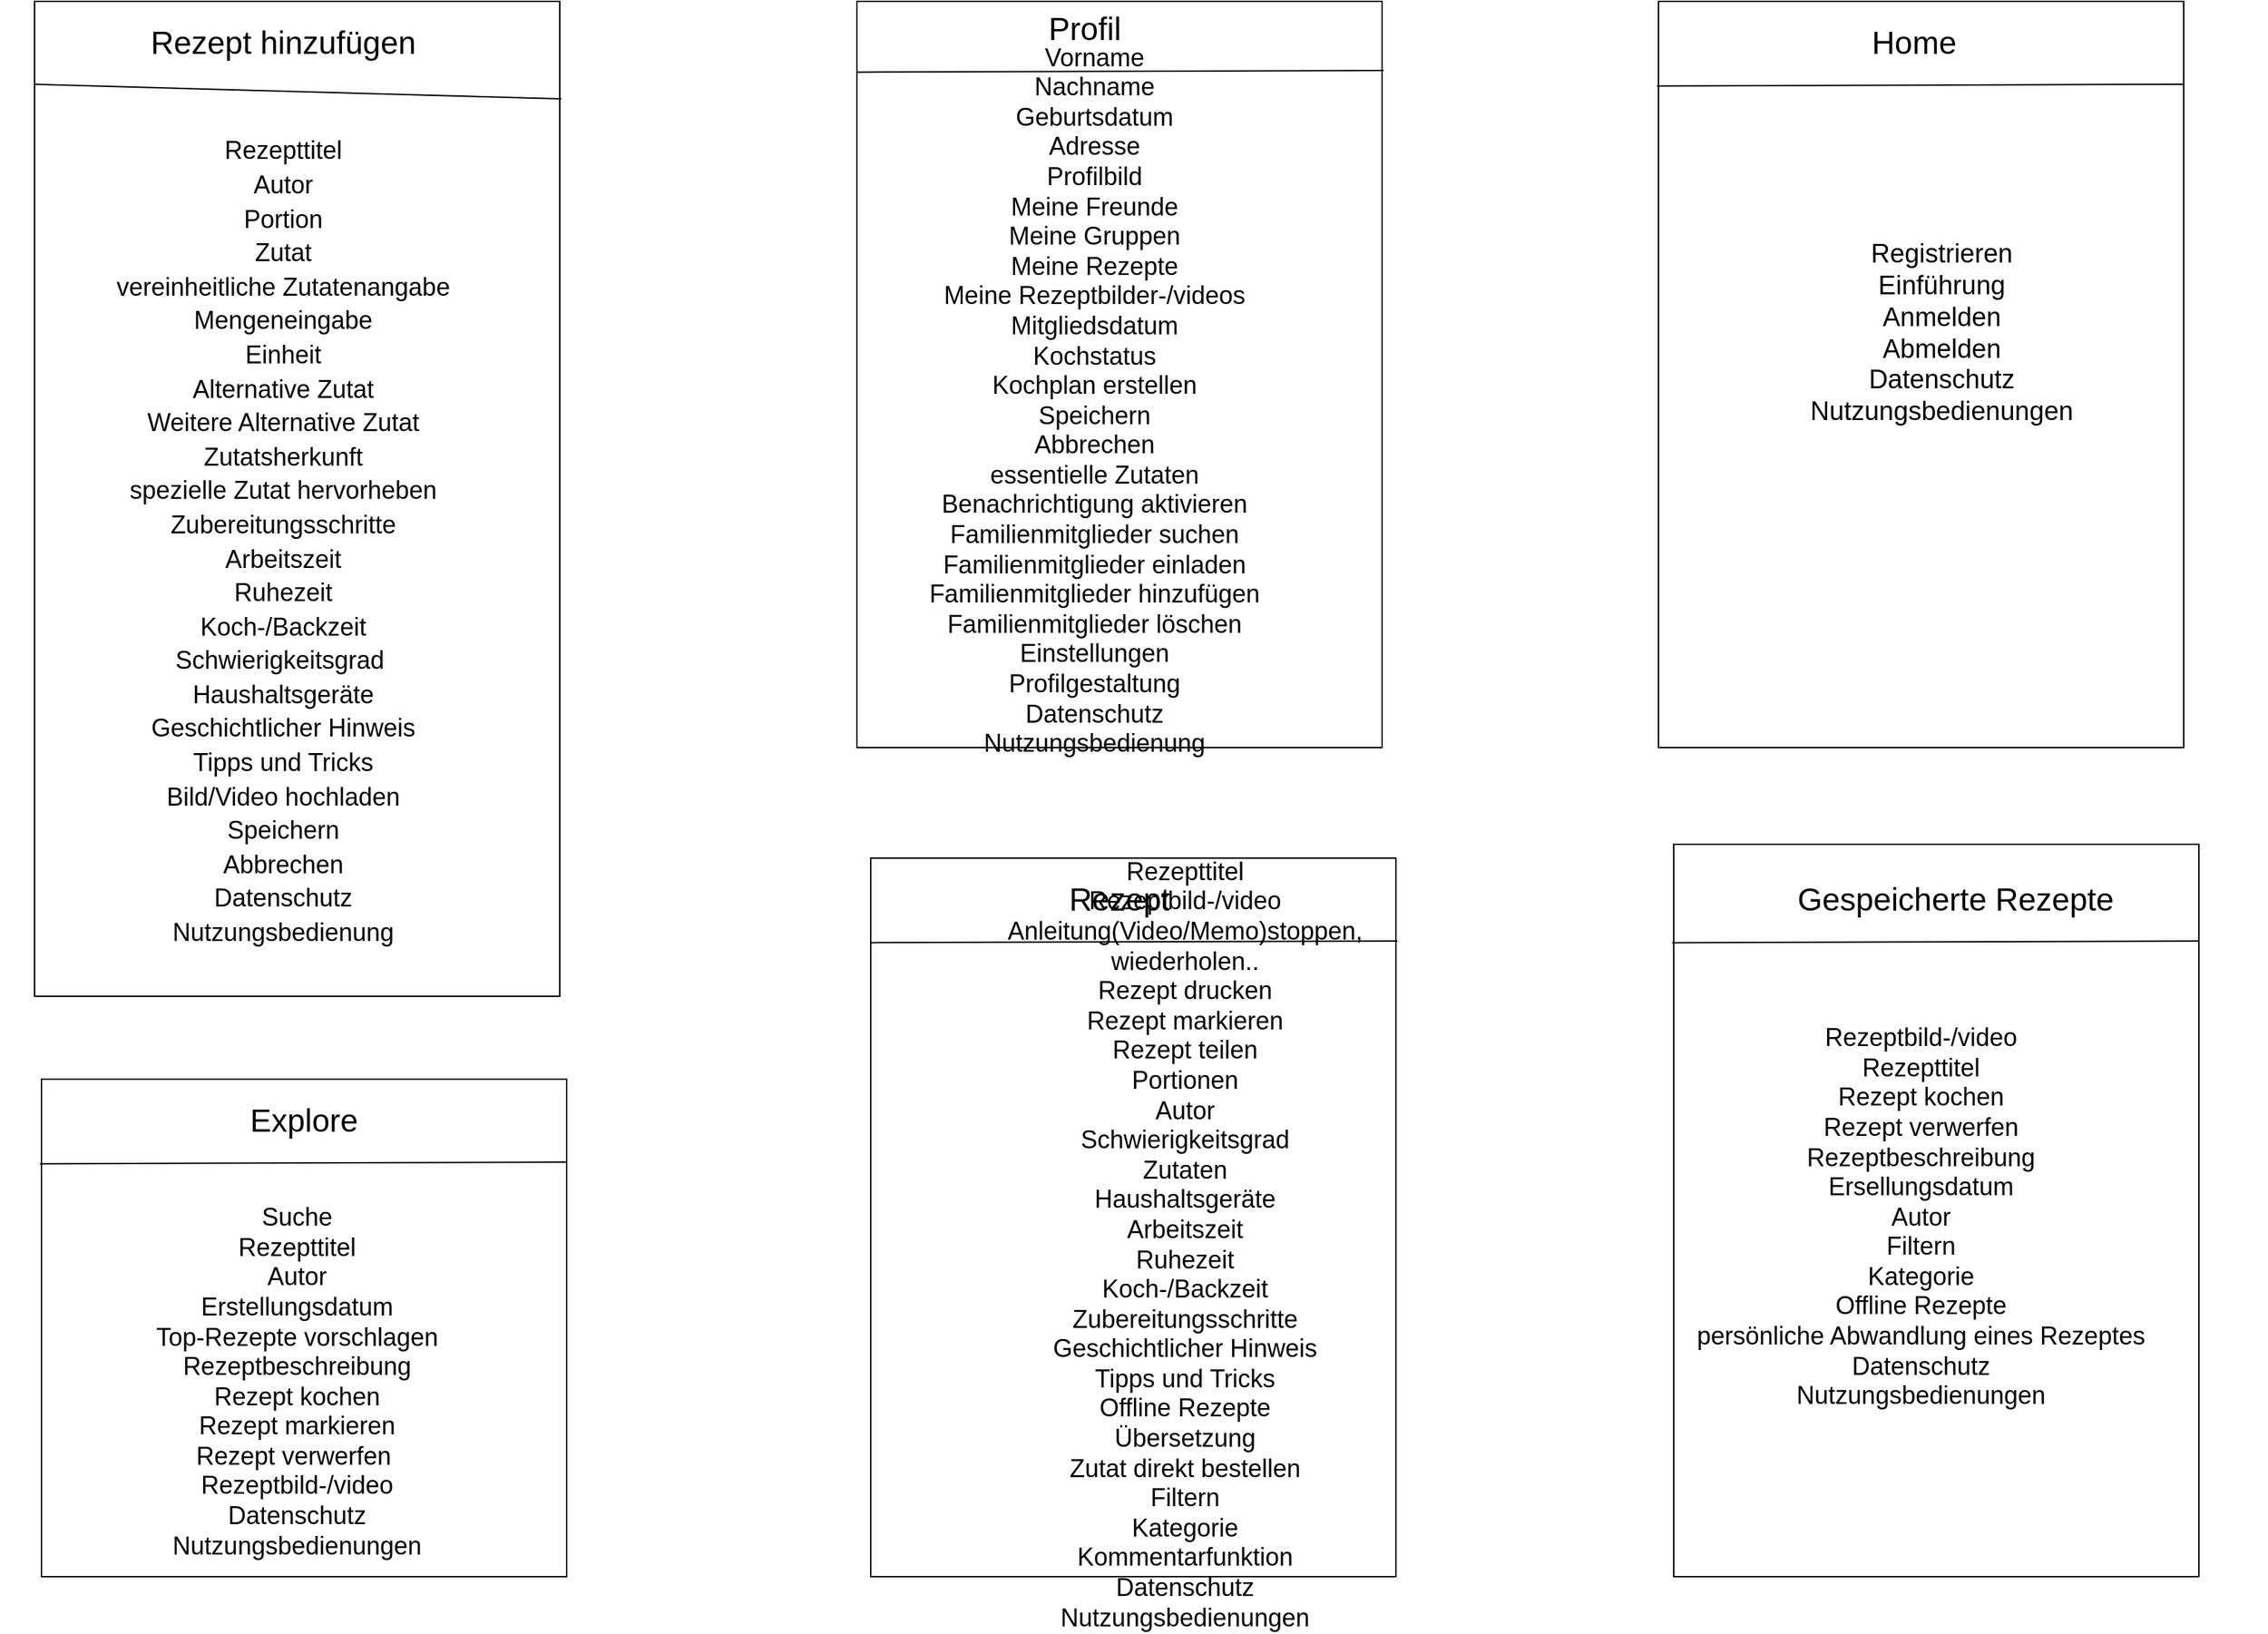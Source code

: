<mxfile version="14.2.5" type="github">
  <diagram id="-CBC_xEpUSiYS634QbAH" name="Page-1">
    <mxGraphModel dx="1892" dy="1290" grid="1" gridSize="10" guides="1" tooltips="1" connect="1" arrows="1" fold="1" page="1" pageScale="1" pageWidth="827" pageHeight="1169" math="0" shadow="0">
      <root>
        <mxCell id="0" />
        <mxCell id="1" parent="0" />
        <mxCell id="fJXJtTNsG8uW6gC0Ecf4-26" value="" style="rounded=0;whiteSpace=wrap;html=1;shadow=0;strokeColor=#000000;fontSize=25;" parent="1" vertex="1">
          <mxGeometry x="55" y="10" width="380" height="720" as="geometry" />
        </mxCell>
        <mxCell id="fJXJtTNsG8uW6gC0Ecf4-30" value="&lt;font style=&quot;font-size: 18px&quot;&gt;Rezepttitel&lt;br&gt;Autor&lt;br&gt;Portion&lt;br&gt;Zutat&lt;br&gt;vereinheitliche Zutatenangabe&lt;br&gt;Mengeneingabe&lt;br&gt;Einheit&lt;br&gt;Alternative Zutat&lt;br&gt;Weitere Alternative Zutat&lt;br&gt;Zutatsherkunft&lt;br&gt;spezielle Zutat hervorheben&lt;br&gt;Zubereitungsschritte&lt;br&gt;Arbeitszeit&lt;br&gt;Ruhezeit&lt;br&gt;Koch-/Backzeit&lt;br&gt;Schwierigkeitsgrad&amp;nbsp;&lt;br&gt;Haushaltsgeräte&lt;br&gt;Geschichtlicher Hinweis&lt;br&gt;Tipps und Tricks&lt;br&gt;Bild/Video hochladen&lt;br&gt;Speichern&lt;br&gt;Abbrechen&lt;br&gt;Datenschutz&lt;br&gt;Nutzungsbedienung&lt;/font&gt;" style="text;html=1;strokeColor=none;fillColor=none;align=center;verticalAlign=middle;whiteSpace=wrap;rounded=0;shadow=0;fontSize=20;" parent="1" vertex="1">
          <mxGeometry x="30" y="390" width="410" height="20" as="geometry" />
        </mxCell>
        <mxCell id="U5SIsRYiuy2qULQXZPos-1" value="" style="rounded=0;whiteSpace=wrap;html=1;shadow=0;strokeColor=#000000;fontSize=25;" vertex="1" parent="1">
          <mxGeometry x="650" y="10" width="380" height="540" as="geometry" />
        </mxCell>
        <mxCell id="U5SIsRYiuy2qULQXZPos-2" value="" style="rounded=0;whiteSpace=wrap;html=1;shadow=0;strokeColor=#000000;fontSize=25;" vertex="1" parent="1">
          <mxGeometry x="1230" y="10" width="380" height="540" as="geometry" />
        </mxCell>
        <mxCell id="U5SIsRYiuy2qULQXZPos-3" value="" style="rounded=0;whiteSpace=wrap;html=1;shadow=0;strokeColor=#000000;fontSize=25;" vertex="1" parent="1">
          <mxGeometry x="1241" y="620" width="380" height="530" as="geometry" />
        </mxCell>
        <mxCell id="U5SIsRYiuy2qULQXZPos-4" value="" style="rounded=0;whiteSpace=wrap;html=1;shadow=0;strokeColor=#000000;fontSize=25;" vertex="1" parent="1">
          <mxGeometry x="660" y="630" width="380" height="520" as="geometry" />
        </mxCell>
        <mxCell id="U5SIsRYiuy2qULQXZPos-5" value="" style="rounded=0;whiteSpace=wrap;html=1;shadow=0;strokeColor=#000000;fontSize=25;" vertex="1" parent="1">
          <mxGeometry x="60" y="790" width="380" height="360" as="geometry" />
        </mxCell>
        <mxCell id="U5SIsRYiuy2qULQXZPos-9" value="" style="endArrow=none;html=1;exitX=1.003;exitY=0.098;exitDx=0;exitDy=0;exitPerimeter=0;" edge="1" parent="1" source="fJXJtTNsG8uW6gC0Ecf4-26">
          <mxGeometry width="50" height="50" relative="1" as="geometry">
            <mxPoint x="275" y="70" as="sourcePoint" />
            <mxPoint x="55" y="70" as="targetPoint" />
          </mxGeometry>
        </mxCell>
        <mxCell id="U5SIsRYiuy2qULQXZPos-10" value="" style="endArrow=none;html=1;exitX=1.003;exitY=0.098;exitDx=0;exitDy=0;exitPerimeter=0;" edge="1" parent="1">
          <mxGeometry width="50" height="50" relative="1" as="geometry">
            <mxPoint x="1031.14" y="60.0" as="sourcePoint" />
            <mxPoint x="650" y="61.2" as="targetPoint" />
          </mxGeometry>
        </mxCell>
        <mxCell id="U5SIsRYiuy2qULQXZPos-11" value="" style="endArrow=none;html=1;exitX=1.003;exitY=0.098;exitDx=0;exitDy=0;exitPerimeter=0;" edge="1" parent="1">
          <mxGeometry width="50" height="50" relative="1" as="geometry">
            <mxPoint x="1610.0" y="70.0" as="sourcePoint" />
            <mxPoint x="1228.86" y="71.2" as="targetPoint" />
          </mxGeometry>
        </mxCell>
        <mxCell id="U5SIsRYiuy2qULQXZPos-12" value="" style="endArrow=none;html=1;exitX=1.003;exitY=0.098;exitDx=0;exitDy=0;exitPerimeter=0;" edge="1" parent="1">
          <mxGeometry width="50" height="50" relative="1" as="geometry">
            <mxPoint x="440.0" y="850" as="sourcePoint" />
            <mxPoint x="58.86" y="851.2" as="targetPoint" />
          </mxGeometry>
        </mxCell>
        <mxCell id="U5SIsRYiuy2qULQXZPos-13" value="" style="endArrow=none;html=1;exitX=1.003;exitY=0.098;exitDx=0;exitDy=0;exitPerimeter=0;" edge="1" parent="1">
          <mxGeometry width="50" height="50" relative="1" as="geometry">
            <mxPoint x="1041.14" y="690" as="sourcePoint" />
            <mxPoint x="660" y="691.2" as="targetPoint" />
          </mxGeometry>
        </mxCell>
        <mxCell id="U5SIsRYiuy2qULQXZPos-14" value="" style="endArrow=none;html=1;exitX=1.003;exitY=0.098;exitDx=0;exitDy=0;exitPerimeter=0;" edge="1" parent="1">
          <mxGeometry width="50" height="50" relative="1" as="geometry">
            <mxPoint x="1621.0" y="690" as="sourcePoint" />
            <mxPoint x="1239.86" y="691.2" as="targetPoint" />
          </mxGeometry>
        </mxCell>
        <mxCell id="U5SIsRYiuy2qULQXZPos-15" value="&lt;font style=&quot;font-size: 23px&quot;&gt;Rezept hinzufügen&lt;/font&gt;" style="text;html=1;strokeColor=none;fillColor=none;align=center;verticalAlign=middle;whiteSpace=wrap;rounded=0;" vertex="1" parent="1">
          <mxGeometry x="130" y="30" width="210" height="20" as="geometry" />
        </mxCell>
        <mxCell id="U5SIsRYiuy2qULQXZPos-18" value="&lt;font style=&quot;font-size: 23px&quot;&gt;Profil&lt;/font&gt;" style="text;html=1;strokeColor=none;fillColor=none;align=center;verticalAlign=middle;whiteSpace=wrap;rounded=0;" vertex="1" parent="1">
          <mxGeometry x="710" y="20" width="210" height="20" as="geometry" />
        </mxCell>
        <mxCell id="U5SIsRYiuy2qULQXZPos-19" value="&lt;font style=&quot;font-size: 23px&quot;&gt;Home&lt;/font&gt;" style="text;html=1;strokeColor=none;fillColor=none;align=center;verticalAlign=middle;whiteSpace=wrap;rounded=0;" vertex="1" parent="1">
          <mxGeometry x="1310" y="30" width="210" height="20" as="geometry" />
        </mxCell>
        <mxCell id="U5SIsRYiuy2qULQXZPos-20" value="&lt;font style=&quot;font-size: 23px&quot;&gt;Explore&lt;/font&gt;" style="text;html=1;strokeColor=none;fillColor=none;align=center;verticalAlign=middle;whiteSpace=wrap;rounded=0;" vertex="1" parent="1">
          <mxGeometry x="145" y="810" width="210" height="20" as="geometry" />
        </mxCell>
        <mxCell id="U5SIsRYiuy2qULQXZPos-21" value="&lt;font style=&quot;font-size: 23px&quot;&gt;Rezept&lt;/font&gt;" style="text;html=1;strokeColor=none;fillColor=none;align=center;verticalAlign=middle;whiteSpace=wrap;rounded=0;" vertex="1" parent="1">
          <mxGeometry x="735" y="650" width="210" height="20" as="geometry" />
        </mxCell>
        <mxCell id="U5SIsRYiuy2qULQXZPos-22" value="&lt;font style=&quot;font-size: 23px&quot;&gt;Gespeicherte Rezepte&lt;/font&gt;" style="text;html=1;strokeColor=none;fillColor=none;align=center;verticalAlign=middle;whiteSpace=wrap;rounded=0;" vertex="1" parent="1">
          <mxGeometry x="1300" y="650" width="290" height="20" as="geometry" />
        </mxCell>
        <mxCell id="U5SIsRYiuy2qULQXZPos-23" value="&lt;font style=&quot;font-size: 18px&quot;&gt;Vorname&lt;br&gt;Nachname&lt;br&gt;Geburtsdatum&lt;br&gt;Adresse&lt;br&gt;Profilbild&lt;br&gt;Meine Freunde&lt;br&gt;Meine Gruppen&lt;br&gt;Meine Rezepte&lt;br&gt;Meine Rezeptbilder-/videos&lt;br&gt;Mitgliedsdatum&lt;br&gt;Kochstatus&lt;br&gt;Kochplan erstellen&lt;br&gt;Speichern&lt;br&gt;Abbrechen&lt;br&gt;essentielle Zutaten&lt;br&gt;Benachrichtigung aktivieren&lt;br&gt;Familienmitglieder suchen&lt;br&gt;Familienmitglieder einladen&lt;br&gt;Familienmitglieder hinzufügen&lt;br&gt;Familienmitglieder löschen&lt;br&gt;Einstellungen&lt;br&gt;Profilgestaltung&lt;br&gt;Datenschutz&lt;br&gt;Nutzungsbedienung&lt;br&gt;&lt;br&gt;&lt;/font&gt;" style="text;html=1;strokeColor=none;fillColor=none;align=center;verticalAlign=middle;whiteSpace=wrap;rounded=0;" vertex="1" parent="1">
          <mxGeometry x="697.5" y="300" width="247.5" height="20" as="geometry" />
        </mxCell>
        <mxCell id="U5SIsRYiuy2qULQXZPos-27" value="&lt;font style=&quot;font-size: 19px&quot;&gt;Registrieren&lt;br&gt;Einführung&lt;br&gt;Anmelden&lt;br&gt;Abmelden&lt;br&gt;Datenschutz&lt;br&gt;Nutzungsbedienungen&lt;/font&gt;" style="text;html=1;strokeColor=none;fillColor=none;align=center;verticalAlign=middle;whiteSpace=wrap;rounded=0;" vertex="1" parent="1">
          <mxGeometry x="1340" y="240" width="190" height="20" as="geometry" />
        </mxCell>
        <mxCell id="U5SIsRYiuy2qULQXZPos-28" value="&lt;font style=&quot;font-size: 18px&quot;&gt;Rezepttitel&lt;br&gt;Rezeptbild-/video&lt;br&gt;Anleitung(Video/Memo)stoppen, wiederholen..&lt;br&gt;Rezept drucken&lt;br&gt;Rezept markieren&lt;br&gt;Rezept teilen&lt;br&gt;Portionen&lt;br&gt;Autor&lt;br&gt;Schwierigkeitsgrad&lt;br&gt;Zutaten&lt;br&gt;Haushaltsgeräte&lt;br&gt;Arbeitszeit&lt;br&gt;Ruhezeit&lt;br&gt;Koch-/Backzeit&lt;br&gt;Zubereitungsschritte&lt;br&gt;Geschichtlicher Hinweis&lt;br&gt;Tipps und Tricks&lt;br&gt;Offline Rezepte&lt;br&gt;Übersetzung&lt;br&gt;Zutat direkt bestellen&lt;br&gt;Filtern&lt;br&gt;Kategorie&lt;br&gt;Kommentarfunktion&lt;br&gt;Datenschutz&lt;br&gt;Nutzungsbedienungen&lt;/font&gt;" style="text;html=1;strokeColor=none;fillColor=none;align=center;verticalAlign=middle;whiteSpace=wrap;rounded=0;" vertex="1" parent="1">
          <mxGeometry x="745" y="900" width="285" height="20" as="geometry" />
        </mxCell>
        <mxCell id="U5SIsRYiuy2qULQXZPos-29" value="&lt;font style=&quot;font-size: 18px&quot;&gt;Rezeptbild-/video&lt;br&gt;Rezepttitel&lt;br&gt;Rezept kochen&lt;br&gt;Rezept verwerfen&lt;br&gt;Rezeptbeschreibung&lt;br&gt;Ersellungsdatum&lt;br&gt;Autor&lt;br&gt;Filtern&lt;br&gt;Kategorie&lt;br&gt;Offline Rezepte&lt;br&gt;persönliche Abwandlung eines Rezeptes&lt;br&gt;Datenschutz&lt;br&gt;Nutzungsbedienungen&lt;br&gt;&lt;/font&gt;" style="text;html=1;strokeColor=none;fillColor=none;align=center;verticalAlign=middle;whiteSpace=wrap;rounded=0;" vertex="1" parent="1">
          <mxGeometry x="1170" y="880" width="500" height="20" as="geometry" />
        </mxCell>
        <mxCell id="U5SIsRYiuy2qULQXZPos-30" value="&lt;font style=&quot;font-size: 18px&quot;&gt;Suche&lt;br&gt;Rezepttitel&lt;br&gt;Autor&lt;br&gt;Erstellungsdatum&lt;br&gt;Top-Rezepte vorschlagen&lt;br&gt;Rezeptbeschreibung&lt;br&gt;Rezept kochen&lt;br&gt;Rezept markieren&lt;br&gt;Rezept verwerfen&amp;nbsp;&lt;br&gt;Rezeptbild-/video&lt;br&gt;Datenschutz&lt;br&gt;Nutzungsbedienungen&lt;br&gt;&lt;br&gt;&lt;/font&gt;" style="text;html=1;strokeColor=none;fillColor=none;align=center;verticalAlign=middle;whiteSpace=wrap;rounded=0;" vertex="1" parent="1">
          <mxGeometry x="120" y="1010" width="250" height="20" as="geometry" />
        </mxCell>
      </root>
    </mxGraphModel>
  </diagram>
</mxfile>
